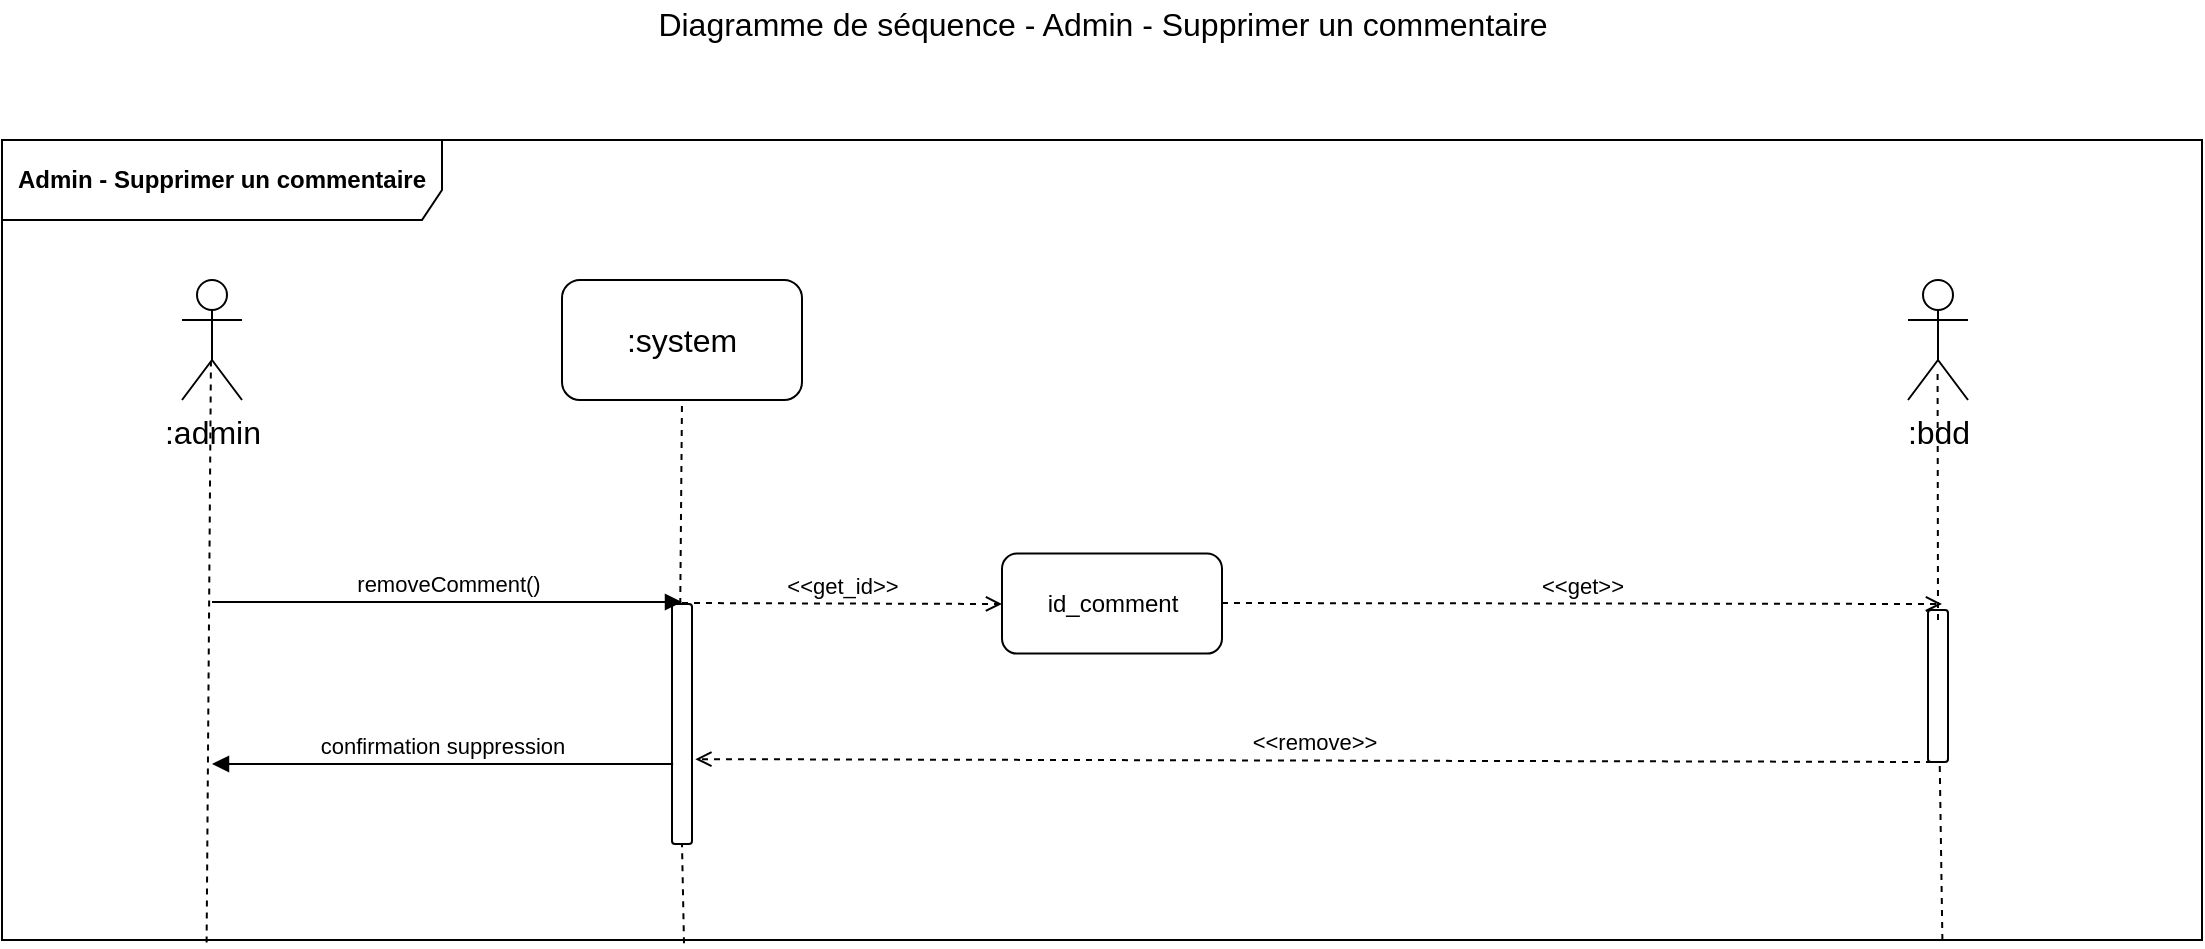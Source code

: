 <mxfile version="12.2.6" type="device" pages="1"><diagram id="RmDo2Tyj2qz7Z6rk4KLy" name="Page-1"><mxGraphModel dx="1622" dy="807" grid="1" gridSize="10" guides="1" tooltips="1" connect="1" arrows="1" fold="1" page="1" pageScale="1" pageWidth="1169" pageHeight="827" math="0" shadow="0"><root><mxCell id="0"/><mxCell id="1" parent="0"/><mxCell id="ZQ4m2SsLKokDcsxbXmtI-1" value="Admin - Supprimer un commentaire" style="shape=umlFrame;whiteSpace=wrap;html=1;width=220;height=40;fontStyle=1;labelBackgroundColor=#ffffff;labelBorderColor=none;gradientColor=none;swimlaneFillColor=none;shadow=0;strokeColor=#000000;" vertex="1" parent="1"><mxGeometry x="50" y="130" width="1100" height="400" as="geometry"/></mxCell><mxCell id="ZQ4m2SsLKokDcsxbXmtI-2" value="Diagramme de séquence - Admin - Supprimer un commentaire" style="text;html=1;resizable=0;points=[];autosize=1;align=center;verticalAlign=top;spacingTop=-4;fontSize=16;" vertex="1" parent="1"><mxGeometry x="370" y="60" width="460" height="20" as="geometry"/></mxCell><mxCell id="ZQ4m2SsLKokDcsxbXmtI-3" value=":admin" style="shape=umlActor;verticalLabelPosition=bottom;labelBackgroundColor=#ffffff;verticalAlign=top;html=1;shadow=0;strokeColor=#000000;gradientColor=none;fontSize=16;align=center;" vertex="1" parent="1"><mxGeometry x="140" y="200" width="30" height="60" as="geometry"/></mxCell><mxCell id="ZQ4m2SsLKokDcsxbXmtI-4" value=":system" style="rounded=1;whiteSpace=wrap;html=1;shadow=0;labelBackgroundColor=#ffffff;strokeColor=#000000;gradientColor=none;fontSize=16;align=center;" vertex="1" parent="1"><mxGeometry x="330" y="200" width="120" height="60" as="geometry"/></mxCell><mxCell id="ZQ4m2SsLKokDcsxbXmtI-5" value="" style="endArrow=none;dashed=1;html=1;fontSize=16;entryX=0.482;entryY=0.683;entryDx=0;entryDy=0;entryPerimeter=0;exitX=0.093;exitY=1.003;exitDx=0;exitDy=0;exitPerimeter=0;" edge="1" parent="1" source="ZQ4m2SsLKokDcsxbXmtI-1" target="ZQ4m2SsLKokDcsxbXmtI-3"><mxGeometry width="50" height="50" relative="1" as="geometry"><mxPoint x="154" y="602" as="sourcePoint"/><mxPoint x="100" y="620" as="targetPoint"/></mxGeometry></mxCell><mxCell id="ZQ4m2SsLKokDcsxbXmtI-6" value="" style="endArrow=none;dashed=1;html=1;fontSize=16;entryX=0.5;entryY=1;entryDx=0;entryDy=0;exitX=0.31;exitY=1;exitDx=0;exitDy=0;exitPerimeter=0;" edge="1" parent="1" source="ZQ4m2SsLKokDcsxbXmtI-11" target="ZQ4m2SsLKokDcsxbXmtI-4"><mxGeometry width="50" height="50" relative="1" as="geometry"><mxPoint x="161.2" y="652.88" as="sourcePoint"/><mxPoint x="390" y="301" as="targetPoint"/></mxGeometry></mxCell><mxCell id="ZQ4m2SsLKokDcsxbXmtI-7" value=":bdd" style="shape=umlActor;verticalLabelPosition=bottom;labelBackgroundColor=#ffffff;verticalAlign=top;html=1;shadow=0;strokeColor=#000000;gradientColor=none;fontSize=16;align=center;" vertex="1" parent="1"><mxGeometry x="1003" y="200" width="30" height="60" as="geometry"/></mxCell><mxCell id="ZQ4m2SsLKokDcsxbXmtI-8" value="id_comment" style="html=1;gradientColor=none;rounded=1;" vertex="1" parent="1"><mxGeometry x="550" y="336.794" width="110" height="50" as="geometry"/></mxCell><mxCell id="ZQ4m2SsLKokDcsxbXmtI-9" value="&amp;lt;&amp;lt;get_id&amp;gt;&amp;gt;" style="html=1;verticalAlign=bottom;endArrow=open;fontSize=11;dashed=1;endFill=0;" edge="1" parent="1"><mxGeometry width="80" relative="1" as="geometry"><mxPoint x="390" y="361.5" as="sourcePoint"/><mxPoint x="550" y="362" as="targetPoint"/></mxGeometry></mxCell><mxCell id="ZQ4m2SsLKokDcsxbXmtI-11" value="" style="html=1;points=[];perimeter=orthogonalPerimeter;rounded=1;gradientColor=none;" vertex="1" parent="1"><mxGeometry x="385" y="362" width="10" height="120" as="geometry"/></mxCell><mxCell id="ZQ4m2SsLKokDcsxbXmtI-12" value="" style="endArrow=none;dashed=1;html=1;fontSize=16;entryX=0.5;entryY=1;entryDx=0;entryDy=0;exitX=0.31;exitY=1.004;exitDx=0;exitDy=0;exitPerimeter=0;" edge="1" parent="1" source="ZQ4m2SsLKokDcsxbXmtI-1" target="ZQ4m2SsLKokDcsxbXmtI-11"><mxGeometry width="50" height="50" relative="1" as="geometry"><mxPoint x="390" y="520" as="sourcePoint"/><mxPoint x="390" y="260" as="targetPoint"/></mxGeometry></mxCell><mxCell id="ZQ4m2SsLKokDcsxbXmtI-13" value="removeComment()" style="html=1;verticalAlign=bottom;endArrow=block;fontSize=11;" edge="1" parent="1"><mxGeometry width="80" relative="1" as="geometry"><mxPoint x="155" y="361" as="sourcePoint"/><mxPoint x="390" y="361" as="targetPoint"/></mxGeometry></mxCell><mxCell id="ZQ4m2SsLKokDcsxbXmtI-14" value="" style="endArrow=none;dashed=1;html=1;fontSize=16;entryX=0.556;entryY=0.739;entryDx=0;entryDy=0;entryPerimeter=0;exitX=0.882;exitY=1;exitDx=0;exitDy=0;exitPerimeter=0;" edge="1" parent="1" source="ZQ4m2SsLKokDcsxbXmtI-1" target="ZQ4m2SsLKokDcsxbXmtI-15"><mxGeometry width="50" height="50" relative="1" as="geometry"><mxPoint x="1020.2" y="600" as="sourcePoint"/><mxPoint x="1016.68" y="244.34" as="targetPoint"/></mxGeometry></mxCell><mxCell id="ZQ4m2SsLKokDcsxbXmtI-15" value="" style="html=1;points=[];perimeter=orthogonalPerimeter;rounded=1;gradientColor=none;" vertex="1" parent="1"><mxGeometry x="1013" y="365" width="10" height="76" as="geometry"/></mxCell><mxCell id="ZQ4m2SsLKokDcsxbXmtI-16" value="&amp;lt;&amp;lt;get&amp;gt;&amp;gt;" style="html=1;verticalAlign=bottom;endArrow=open;fontSize=11;dashed=1;endFill=0;" edge="1" parent="1"><mxGeometry width="80" relative="1" as="geometry"><mxPoint x="660" y="361.5" as="sourcePoint"/><mxPoint x="1020" y="362" as="targetPoint"/></mxGeometry></mxCell><mxCell id="ZQ4m2SsLKokDcsxbXmtI-17" value="&amp;lt;&amp;lt;remove&amp;gt;&amp;gt;" style="html=1;verticalAlign=bottom;endArrow=open;fontSize=11;dashed=1;endFill=0;entryX=1.168;entryY=0.713;entryDx=0;entryDy=0;entryPerimeter=0;exitX=0.146;exitY=0.999;exitDx=0;exitDy=0;exitPerimeter=0;" edge="1" parent="1"><mxGeometry width="80" relative="1" as="geometry"><mxPoint x="1015" y="441" as="sourcePoint"/><mxPoint x="396.68" y="439.56" as="targetPoint"/></mxGeometry></mxCell><mxCell id="ZQ4m2SsLKokDcsxbXmtI-18" value="confirmation suppression" style="html=1;verticalAlign=bottom;endArrow=block;fontSize=11;exitX=0.057;exitY=0.667;exitDx=0;exitDy=0;exitPerimeter=0;" edge="1" parent="1" source="ZQ4m2SsLKokDcsxbXmtI-11"><mxGeometry width="80" relative="1" as="geometry"><mxPoint x="165" y="371" as="sourcePoint"/><mxPoint x="155" y="442" as="targetPoint"/></mxGeometry></mxCell><mxCell id="ZQ4m2SsLKokDcsxbXmtI-19" value="" style="endArrow=none;dashed=1;html=1;fontSize=16;entryX=0.493;entryY=0.739;entryDx=0;entryDy=0;entryPerimeter=0;" edge="1" parent="1" target="ZQ4m2SsLKokDcsxbXmtI-7"><mxGeometry width="50" height="50" relative="1" as="geometry"><mxPoint x="1018" y="370" as="sourcePoint"/><mxPoint x="400" y="270" as="targetPoint"/></mxGeometry></mxCell></root></mxGraphModel></diagram></mxfile>